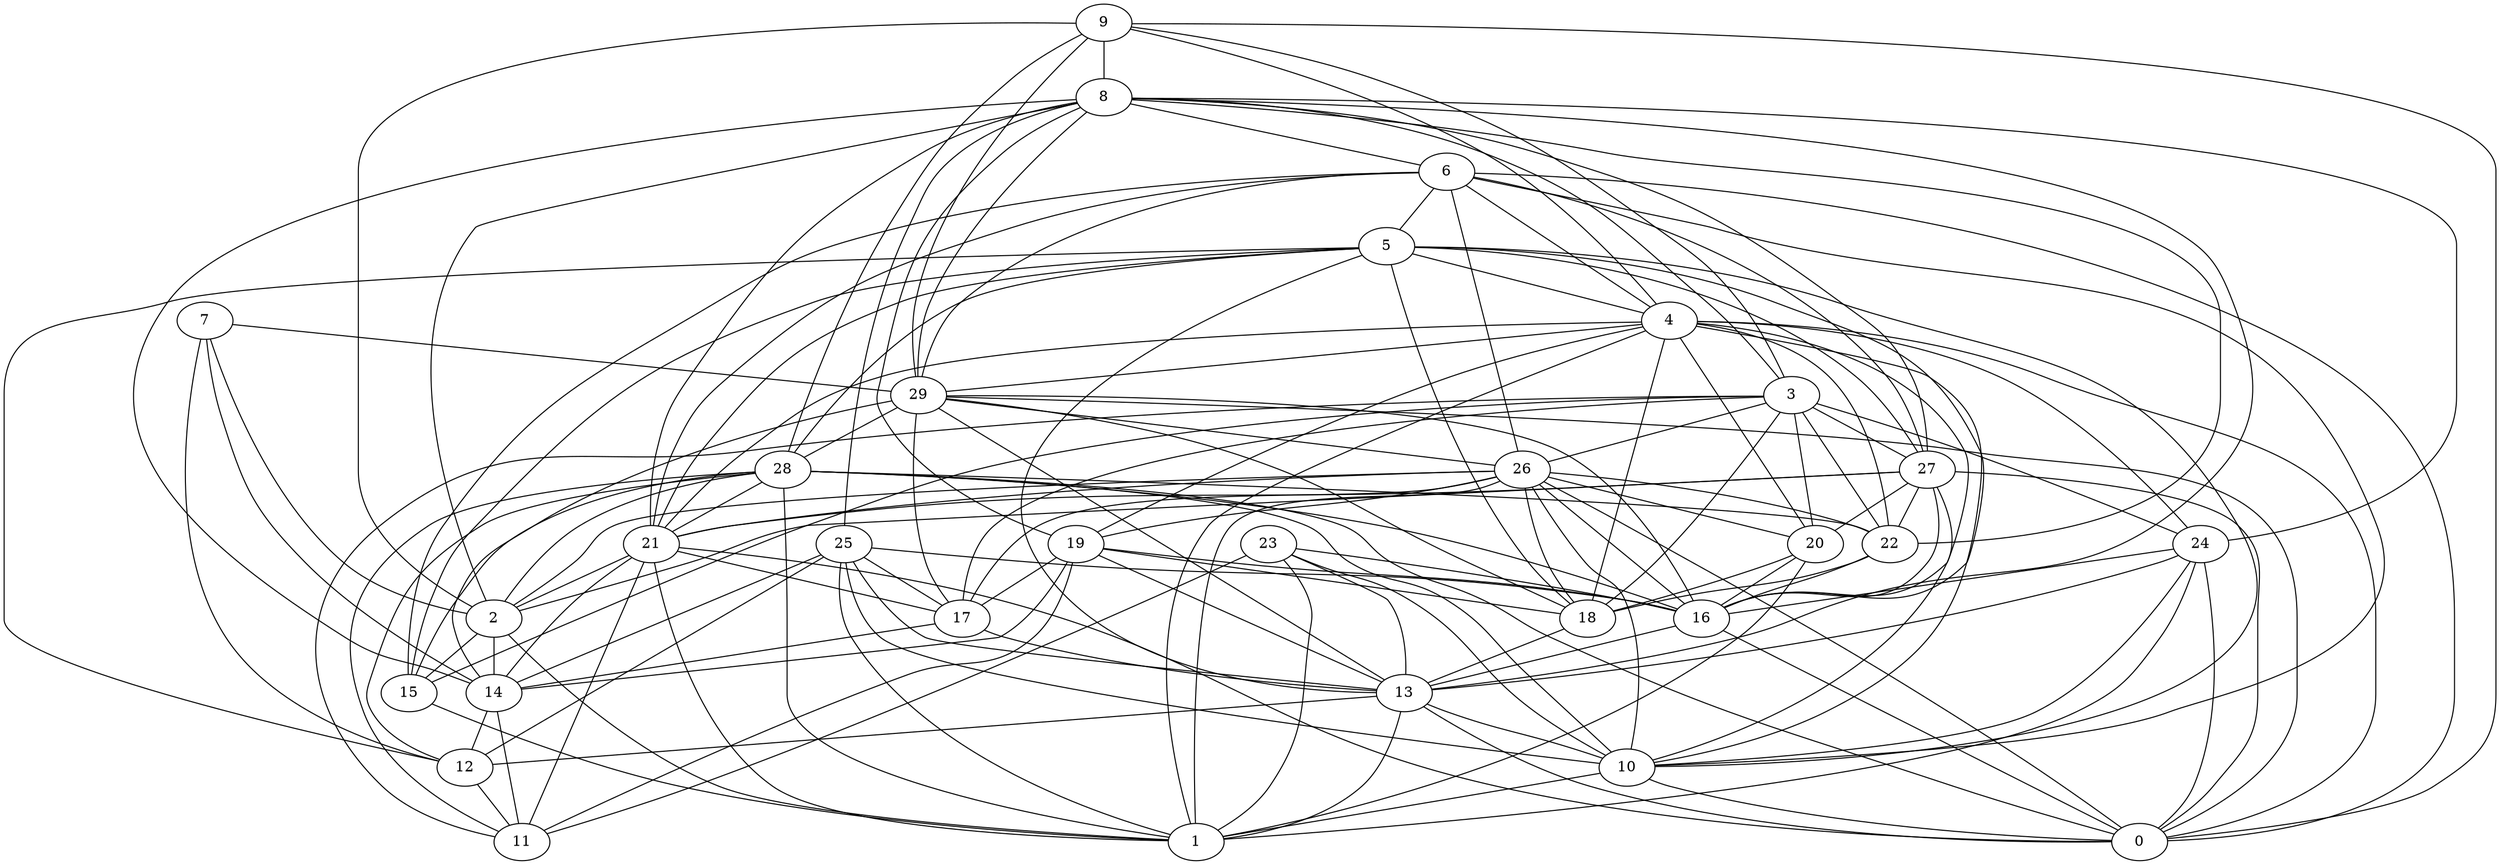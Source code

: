 digraph GG_graph {

subgraph G_graph {
edge [color = black]
"4" -> "19" [dir = none]
"4" -> "16" [dir = none]
"4" -> "24" [dir = none]
"4" -> "21" [dir = none]
"27" -> "10" [dir = none]
"27" -> "16" [dir = none]
"27" -> "20" [dir = none]
"27" -> "21" [dir = none]
"9" -> "4" [dir = none]
"9" -> "8" [dir = none]
"29" -> "26" [dir = none]
"29" -> "16" [dir = none]
"29" -> "28" [dir = none]
"29" -> "18" [dir = none]
"15" -> "1" [dir = none]
"13" -> "0" [dir = none]
"8" -> "29" [dir = none]
"8" -> "25" [dir = none]
"8" -> "22" [dir = none]
"8" -> "2" [dir = none]
"8" -> "24" [dir = none]
"21" -> "0" [dir = none]
"23" -> "1" [dir = none]
"23" -> "10" [dir = none]
"23" -> "11" [dir = none]
"28" -> "22" [dir = none]
"28" -> "11" [dir = none]
"28" -> "16" [dir = none]
"28" -> "0" [dir = none]
"17" -> "14" [dir = none]
"10" -> "1" [dir = none]
"7" -> "2" [dir = none]
"7" -> "12" [dir = none]
"16" -> "0" [dir = none]
"16" -> "13" [dir = none]
"5" -> "12" [dir = none]
"5" -> "28" [dir = none]
"5" -> "27" [dir = none]
"5" -> "15" [dir = none]
"3" -> "27" [dir = none]
"3" -> "26" [dir = none]
"6" -> "5" [dir = none]
"6" -> "27" [dir = none]
"19" -> "18" [dir = none]
"19" -> "16" [dir = none]
"26" -> "20" [dir = none]
"26" -> "17" [dir = none]
"26" -> "2" [dir = none]
"26" -> "16" [dir = none]
"26" -> "0" [dir = none]
"26" -> "10" [dir = none]
"24" -> "10" [dir = none]
"24" -> "1" [dir = none]
"2" -> "14" [dir = none]
"25" -> "10" [dir = none]
"25" -> "16" [dir = none]
"25" -> "17" [dir = none]
"25" -> "12" [dir = none]
"3" -> "24" [dir = none]
"8" -> "6" [dir = none]
"6" -> "4" [dir = none]
"5" -> "4" [dir = none]
"26" -> "22" [dir = none]
"14" -> "11" [dir = none]
"4" -> "10" [dir = none]
"9" -> "3" [dir = none]
"19" -> "14" [dir = none]
"27" -> "2" [dir = none]
"20" -> "18" [dir = none]
"19" -> "11" [dir = none]
"28" -> "12" [dir = none]
"6" -> "26" [dir = none]
"28" -> "15" [dir = none]
"6" -> "0" [dir = none]
"23" -> "13" [dir = none]
"27" -> "0" [dir = none]
"9" -> "29" [dir = none]
"27" -> "22" [dir = none]
"21" -> "1" [dir = none]
"3" -> "17" [dir = none]
"26" -> "1" [dir = none]
"9" -> "0" [dir = none]
"13" -> "10" [dir = none]
"28" -> "21" [dir = none]
"28" -> "2" [dir = none]
"4" -> "22" [dir = none]
"2" -> "15" [dir = none]
"24" -> "0" [dir = none]
"29" -> "14" [dir = none]
"5" -> "10" [dir = none]
"5" -> "18" [dir = none]
"3" -> "18" [dir = none]
"6" -> "29" [dir = none]
"4" -> "29" [dir = none]
"6" -> "15" [dir = none]
"26" -> "21" [dir = none]
"13" -> "12" [dir = none]
"22" -> "18" [dir = none]
"20" -> "1" [dir = none]
"12" -> "11" [dir = none]
"2" -> "1" [dir = none]
"7" -> "29" [dir = none]
"22" -> "16" [dir = none]
"3" -> "20" [dir = none]
"25" -> "14" [dir = none]
"8" -> "27" [dir = none]
"4" -> "20" [dir = none]
"23" -> "16" [dir = none]
"18" -> "13" [dir = none]
"10" -> "0" [dir = none]
"24" -> "13" [dir = none]
"9" -> "2" [dir = none]
"3" -> "22" [dir = none]
"5" -> "13" [dir = none]
"29" -> "13" [dir = none]
"24" -> "16" [dir = none]
"8" -> "19" [dir = none]
"3" -> "11" [dir = none]
"7" -> "14" [dir = none]
"25" -> "13" [dir = none]
"5" -> "16" [dir = none]
"28" -> "10" [dir = none]
"13" -> "1" [dir = none]
"29" -> "17" [dir = none]
"19" -> "13" [dir = none]
"6" -> "21" [dir = none]
"3" -> "15" [dir = none]
"21" -> "2" [dir = none]
"9" -> "28" [dir = none]
"26" -> "19" [dir = none]
"28" -> "1" [dir = none]
"19" -> "17" [dir = none]
"29" -> "0" [dir = none]
"20" -> "16" [dir = none]
"17" -> "13" [dir = none]
"4" -> "0" [dir = none]
"4" -> "1" [dir = none]
"14" -> "12" [dir = none]
"5" -> "21" [dir = none]
"25" -> "1" [dir = none]
"8" -> "14" [dir = none]
"26" -> "18" [dir = none]
"21" -> "14" [dir = none]
"8" -> "21" [dir = none]
"4" -> "18" [dir = none]
"21" -> "11" [dir = none]
"8" -> "3" [dir = none]
"21" -> "17" [dir = none]
"6" -> "10" [dir = none]
"8" -> "13" [dir = none]
}

}
